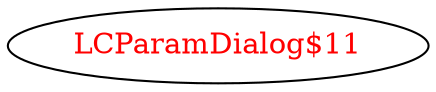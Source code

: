 digraph dependencyGraph {
 concentrate=true;
 ranksep="2.0";
 rankdir="LR"; 
 splines="ortho";
"LCParamDialog$11" [fontcolor="red"];
}